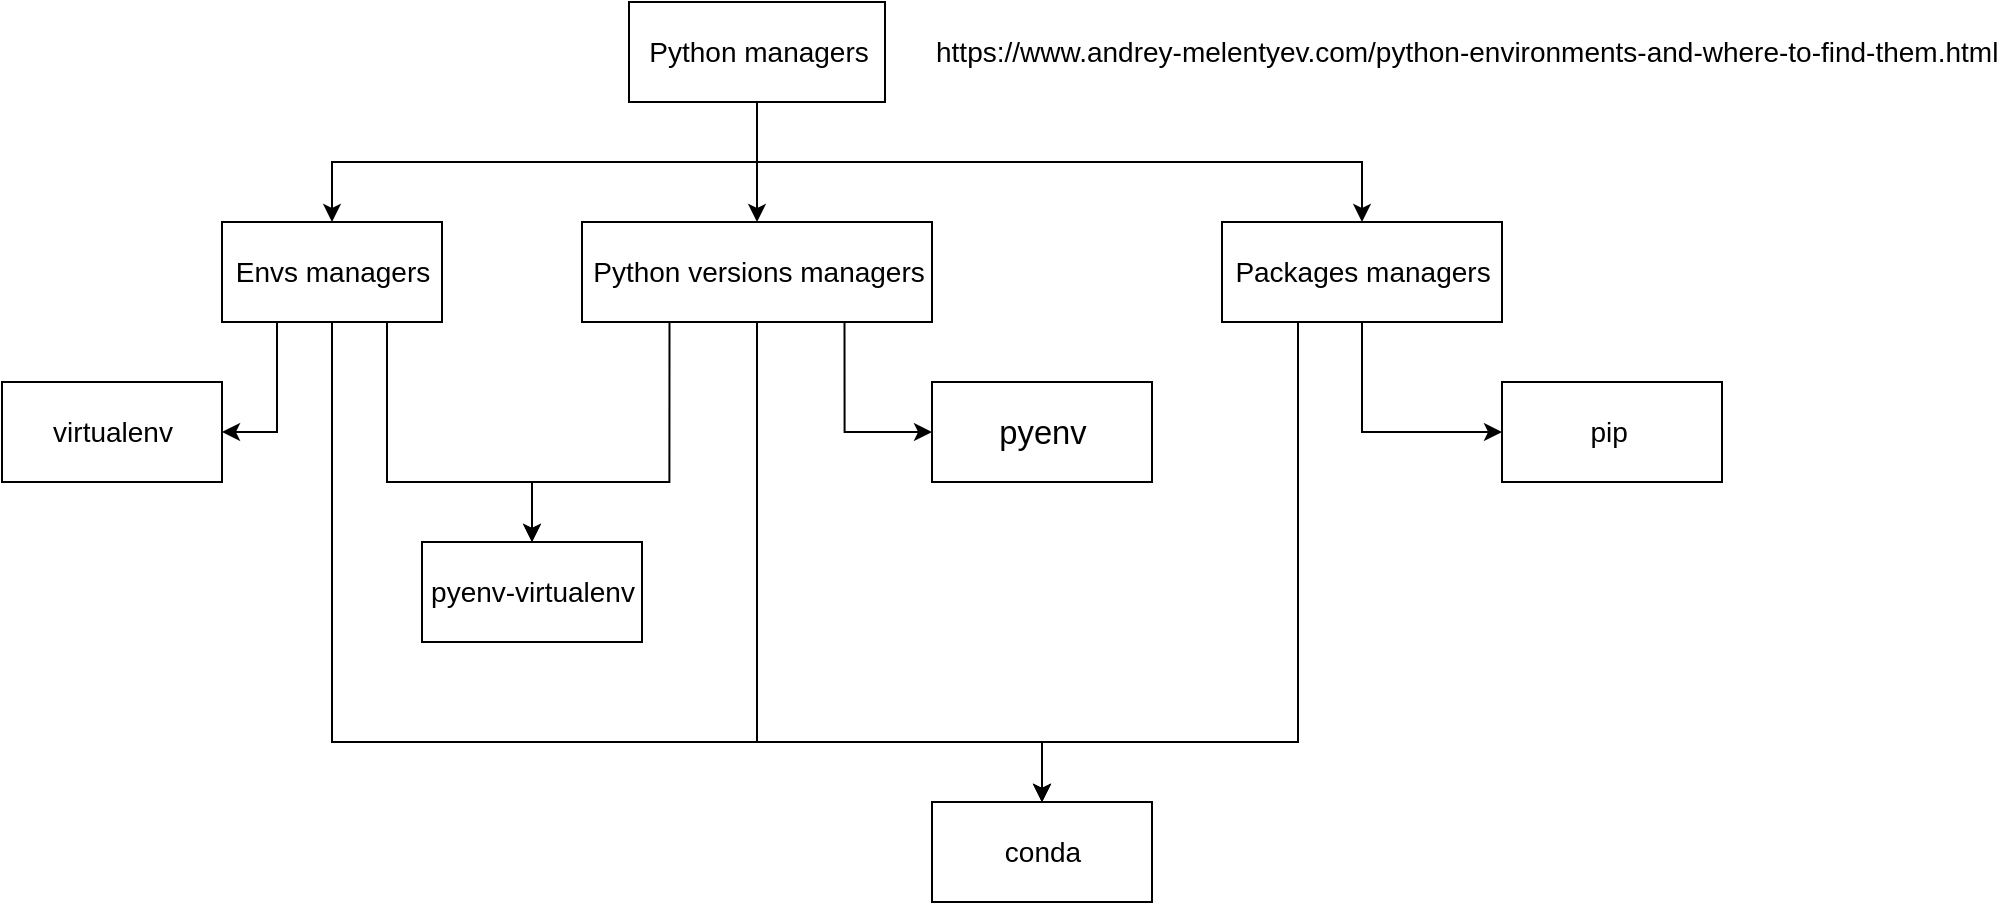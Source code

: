 <mxfile version="10.6.7" type="device"><diagram id="xjS-XKLJF3QqDtcWmQKM" name="Страница 1"><mxGraphModel dx="1490" dy="619" grid="1" gridSize="10" guides="1" tooltips="1" connect="1" arrows="1" fold="1" page="1" pageScale="1" pageWidth="1169" pageHeight="827" math="0" shadow="0"><root><mxCell id="0"/><mxCell id="1" parent="0"/><mxCell id="xOv7DbgDhZJAhwPvNgin-6" style="edgeStyle=orthogonalEdgeStyle;rounded=0;orthogonalLoop=1;jettySize=auto;html=1;exitX=0.5;exitY=1;exitDx=0;exitDy=0;fontSize=14;" edge="1" parent="1" source="xOv7DbgDhZJAhwPvNgin-2" target="xOv7DbgDhZJAhwPvNgin-3"><mxGeometry relative="1" as="geometry"/></mxCell><mxCell id="xOv7DbgDhZJAhwPvNgin-7" style="edgeStyle=orthogonalEdgeStyle;rounded=0;orthogonalLoop=1;jettySize=auto;html=1;exitX=0.5;exitY=1;exitDx=0;exitDy=0;fontSize=14;" edge="1" parent="1" source="xOv7DbgDhZJAhwPvNgin-2" target="xOv7DbgDhZJAhwPvNgin-4"><mxGeometry relative="1" as="geometry"/></mxCell><mxCell id="xOv7DbgDhZJAhwPvNgin-31" style="edgeStyle=orthogonalEdgeStyle;rounded=0;orthogonalLoop=1;jettySize=auto;html=1;exitX=0.5;exitY=1;exitDx=0;exitDy=0;fontSize=14;" edge="1" parent="1" source="xOv7DbgDhZJAhwPvNgin-2" target="xOv7DbgDhZJAhwPvNgin-29"><mxGeometry relative="1" as="geometry"/></mxCell><mxCell id="xOv7DbgDhZJAhwPvNgin-2" value="Python managers" style="html=1;fontSize=14;" vertex="1" parent="1"><mxGeometry x="403.5" y="80" width="128" height="50" as="geometry"/></mxCell><mxCell id="xOv7DbgDhZJAhwPvNgin-13" style="edgeStyle=orthogonalEdgeStyle;rounded=0;orthogonalLoop=1;jettySize=auto;html=1;exitX=0.25;exitY=1;exitDx=0;exitDy=0;entryX=1;entryY=0.5;entryDx=0;entryDy=0;fontSize=14;" edge="1" parent="1" source="xOv7DbgDhZJAhwPvNgin-3" target="xOv7DbgDhZJAhwPvNgin-12"><mxGeometry relative="1" as="geometry"/></mxCell><mxCell id="xOv7DbgDhZJAhwPvNgin-33" style="edgeStyle=orthogonalEdgeStyle;rounded=0;orthogonalLoop=1;jettySize=auto;html=1;exitX=0.75;exitY=1;exitDx=0;exitDy=0;entryX=0.5;entryY=0;entryDx=0;entryDy=0;fontSize=14;" edge="1" parent="1" source="xOv7DbgDhZJAhwPvNgin-3" target="xOv7DbgDhZJAhwPvNgin-20"><mxGeometry relative="1" as="geometry"><Array as="points"><mxPoint x="283" y="320"/><mxPoint x="355" y="320"/></Array></mxGeometry></mxCell><mxCell id="xOv7DbgDhZJAhwPvNgin-36" style="edgeStyle=orthogonalEdgeStyle;rounded=0;orthogonalLoop=1;jettySize=auto;html=1;exitX=0.5;exitY=1;exitDx=0;exitDy=0;fontSize=14;" edge="1" parent="1" source="xOv7DbgDhZJAhwPvNgin-3" target="xOv7DbgDhZJAhwPvNgin-22"><mxGeometry relative="1" as="geometry"><Array as="points"><mxPoint x="255" y="450"/><mxPoint x="610" y="450"/></Array></mxGeometry></mxCell><mxCell id="xOv7DbgDhZJAhwPvNgin-3" value="Envs managers" style="html=1;fontSize=14;" vertex="1" parent="1"><mxGeometry x="200" y="190" width="110" height="50" as="geometry"/></mxCell><mxCell id="xOv7DbgDhZJAhwPvNgin-10" style="edgeStyle=orthogonalEdgeStyle;rounded=0;orthogonalLoop=1;jettySize=auto;html=1;exitX=0.5;exitY=1;exitDx=0;exitDy=0;entryX=0;entryY=0.5;entryDx=0;entryDy=0;fontSize=14;" edge="1" parent="1" source="xOv7DbgDhZJAhwPvNgin-4" target="xOv7DbgDhZJAhwPvNgin-9"><mxGeometry relative="1" as="geometry"/></mxCell><mxCell id="xOv7DbgDhZJAhwPvNgin-35" style="edgeStyle=orthogonalEdgeStyle;rounded=0;orthogonalLoop=1;jettySize=auto;html=1;exitX=0.25;exitY=1;exitDx=0;exitDy=0;fontSize=14;" edge="1" parent="1" source="xOv7DbgDhZJAhwPvNgin-4" target="xOv7DbgDhZJAhwPvNgin-22"><mxGeometry relative="1" as="geometry"><Array as="points"><mxPoint x="738" y="240"/><mxPoint x="738" y="450"/><mxPoint x="610" y="450"/></Array></mxGeometry></mxCell><mxCell id="xOv7DbgDhZJAhwPvNgin-4" value="Packages managers" style="html=1;fontSize=14;" vertex="1" parent="1"><mxGeometry x="700" y="190" width="140" height="50" as="geometry"/></mxCell><mxCell id="xOv7DbgDhZJAhwPvNgin-9" value="&lt;span style=&quot;font-size: 14px;&quot;&gt;pip&amp;nbsp;&lt;/span&gt;" style="html=1;fontSize=14;" vertex="1" parent="1"><mxGeometry x="840" y="270" width="110" height="50" as="geometry"/></mxCell><UserObject label="https://www.andrey-melentyev.com/python-environments-and-where-to-find-them.html" link="https://www.andrey-melentyev.com/python-environments-and-where-to-find-them.html" id="xOv7DbgDhZJAhwPvNgin-11"><mxCell style="text;html=1;fontSize=14;" vertex="1" parent="1"><mxGeometry x="555" y="90" width="480" height="30" as="geometry"/></mxCell></UserObject><mxCell id="xOv7DbgDhZJAhwPvNgin-12" value="&lt;h3 id=&quot;virtualenv&quot; style=&quot;font-size: 14px;&quot;&gt;&lt;span style=&quot;font-weight: normal; font-size: 14px;&quot;&gt;virtualenv&lt;/span&gt;&lt;/h3&gt;" style="html=1;fontSize=14;" vertex="1" parent="1"><mxGeometry x="90" y="270" width="110" height="50" as="geometry"/></mxCell><mxCell id="xOv7DbgDhZJAhwPvNgin-20" value="&lt;h3 id=&quot;pyenv-virtualenv&quot; style=&quot;font-size: 14px;&quot;&gt;&lt;span style=&quot;font-weight: normal; font-size: 14px;&quot;&gt;pyenv-virtualenv&lt;/span&gt;&lt;/h3&gt;" style="html=1;fontSize=14;" vertex="1" parent="1"><mxGeometry x="300" y="350" width="110" height="50" as="geometry"/></mxCell><mxCell id="xOv7DbgDhZJAhwPvNgin-22" value="conda" style="html=1;fontSize=14;" vertex="1" parent="1"><mxGeometry x="555" y="480" width="110" height="50" as="geometry"/></mxCell><mxCell id="xOv7DbgDhZJAhwPvNgin-32" style="edgeStyle=orthogonalEdgeStyle;rounded=0;orthogonalLoop=1;jettySize=auto;html=1;exitX=0.75;exitY=1;exitDx=0;exitDy=0;entryX=0;entryY=0.5;entryDx=0;entryDy=0;fontSize=14;" edge="1" parent="1" source="xOv7DbgDhZJAhwPvNgin-29" target="xOv7DbgDhZJAhwPvNgin-30"><mxGeometry relative="1" as="geometry"/></mxCell><mxCell id="xOv7DbgDhZJAhwPvNgin-34" style="edgeStyle=orthogonalEdgeStyle;rounded=0;orthogonalLoop=1;jettySize=auto;html=1;exitX=0.25;exitY=1;exitDx=0;exitDy=0;fontSize=14;" edge="1" parent="1" source="xOv7DbgDhZJAhwPvNgin-29" target="xOv7DbgDhZJAhwPvNgin-20"><mxGeometry relative="1" as="geometry"><Array as="points"><mxPoint x="424" y="320"/><mxPoint x="355" y="320"/></Array></mxGeometry></mxCell><mxCell id="xOv7DbgDhZJAhwPvNgin-37" style="edgeStyle=orthogonalEdgeStyle;rounded=0;orthogonalLoop=1;jettySize=auto;html=1;exitX=0.5;exitY=1;exitDx=0;exitDy=0;fontSize=14;" edge="1" parent="1" source="xOv7DbgDhZJAhwPvNgin-29" target="xOv7DbgDhZJAhwPvNgin-22"><mxGeometry relative="1" as="geometry"><Array as="points"><mxPoint x="468" y="450"/><mxPoint x="610" y="450"/></Array></mxGeometry></mxCell><mxCell id="xOv7DbgDhZJAhwPvNgin-29" value="Python versions managers" style="html=1;fontSize=14;" vertex="1" parent="1"><mxGeometry x="380" y="190" width="175" height="50" as="geometry"/></mxCell><mxCell id="xOv7DbgDhZJAhwPvNgin-30" value="&lt;h3 id=&quot;pyenv&quot;&gt;&lt;span style=&quot;font-weight: normal&quot;&gt;pyenv&lt;/span&gt;&lt;/h3&gt;" style="html=1;fontSize=14;" vertex="1" parent="1"><mxGeometry x="555" y="270" width="110" height="50" as="geometry"/></mxCell></root></mxGraphModel></diagram></mxfile>